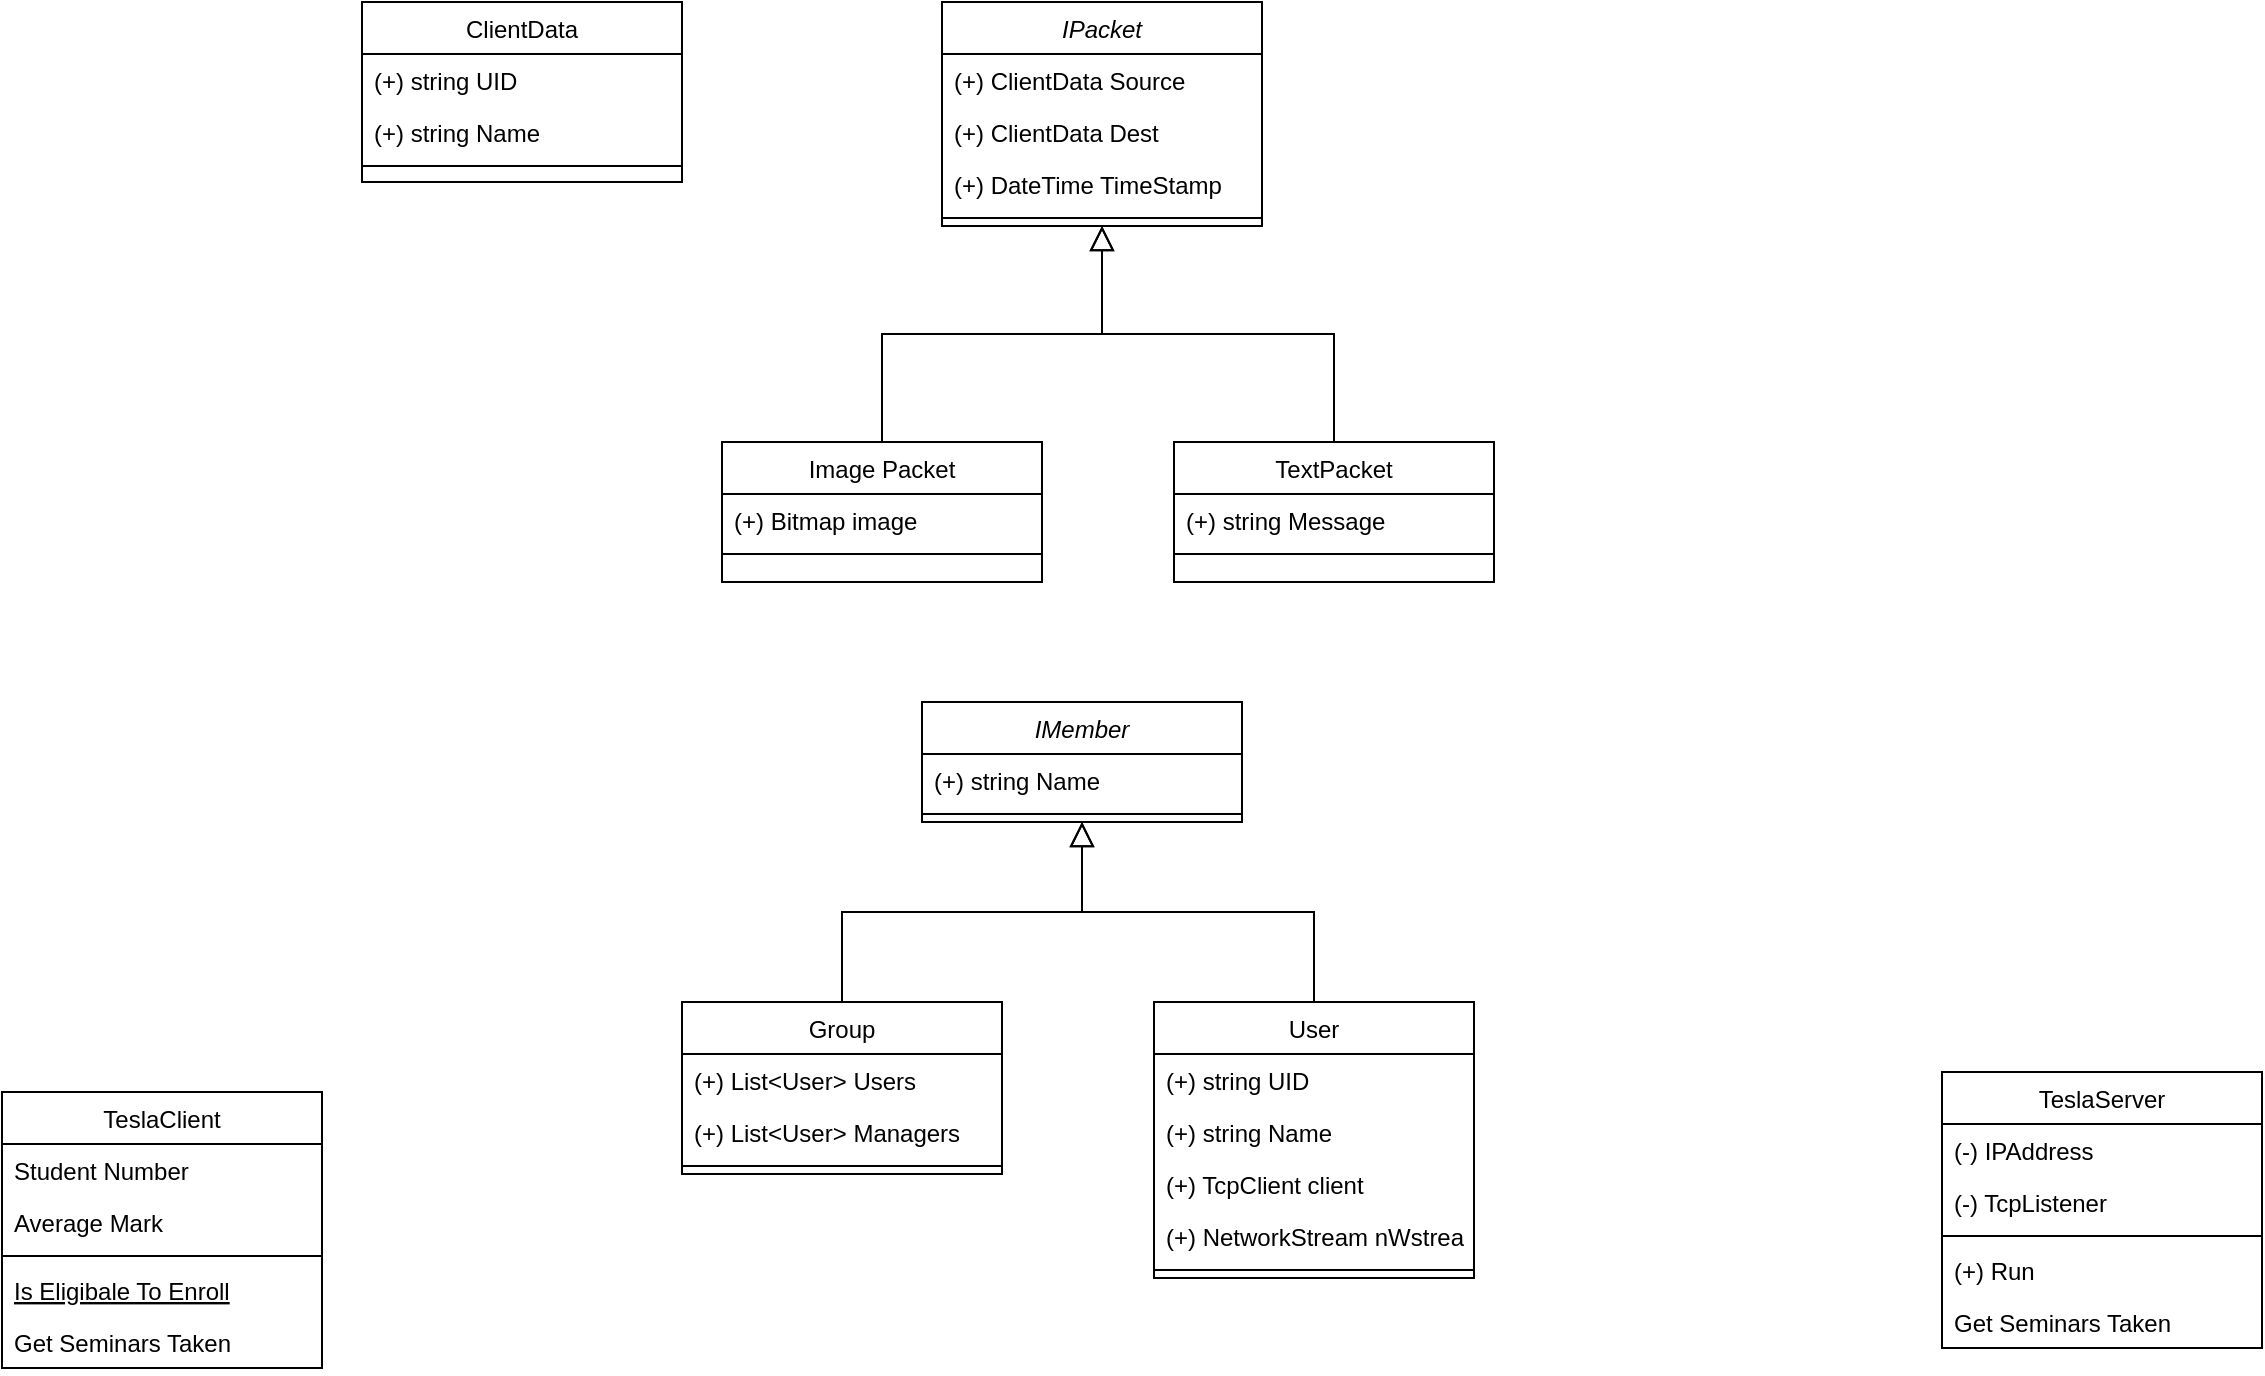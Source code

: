 <mxfile version="13.6.5" type="device"><diagram id="C5RBs43oDa-KdzZeNtuy" name="Page-1"><mxGraphModel dx="2249" dy="762" grid="1" gridSize="10" guides="1" tooltips="1" connect="1" arrows="1" fold="1" page="1" pageScale="1" pageWidth="827" pageHeight="1169" math="0" shadow="0"><root><mxCell id="WIyWlLk6GJQsqaUBKTNV-0"/><mxCell id="WIyWlLk6GJQsqaUBKTNV-1" parent="WIyWlLk6GJQsqaUBKTNV-0"/><mxCell id="zkfFHV4jXpPFQw0GAbJ--12" value="" style="endArrow=block;endSize=10;endFill=0;shadow=0;strokeWidth=1;rounded=0;edgeStyle=elbowEdgeStyle;elbow=vertical;" parent="WIyWlLk6GJQsqaUBKTNV-1" source="zkfFHV4jXpPFQw0GAbJ--6" target="zkfFHV4jXpPFQw0GAbJ--0" edge="1"><mxGeometry width="160" relative="1" as="geometry"><mxPoint x="-20" y="203" as="sourcePoint"/><mxPoint x="-20" y="203" as="targetPoint"/></mxGeometry></mxCell><mxCell id="zkfFHV4jXpPFQw0GAbJ--16" value="" style="endArrow=block;endSize=10;endFill=0;shadow=0;strokeWidth=1;rounded=0;edgeStyle=elbowEdgeStyle;elbow=vertical;" parent="WIyWlLk6GJQsqaUBKTNV-1" source="zkfFHV4jXpPFQw0GAbJ--13" target="zkfFHV4jXpPFQw0GAbJ--0" edge="1"><mxGeometry width="160" relative="1" as="geometry"><mxPoint x="-10" y="373" as="sourcePoint"/><mxPoint x="90" y="271" as="targetPoint"/></mxGeometry></mxCell><mxCell id="zkfFHV4jXpPFQw0GAbJ--0" value="IPacket" style="swimlane;fontStyle=2;align=center;verticalAlign=top;childLayout=stackLayout;horizontal=1;startSize=26;horizontalStack=0;resizeParent=1;resizeLast=0;collapsible=1;marginBottom=0;rounded=0;shadow=0;strokeWidth=1;" parent="WIyWlLk6GJQsqaUBKTNV-1" vertex="1"><mxGeometry x="50" y="50" width="160" height="112" as="geometry"><mxRectangle x="230" y="140" width="160" height="26" as="alternateBounds"/></mxGeometry></mxCell><mxCell id="zkfFHV4jXpPFQw0GAbJ--3" value="(+) ClientData Source" style="text;align=left;verticalAlign=top;spacingLeft=4;spacingRight=4;overflow=hidden;rotatable=0;points=[[0,0.5],[1,0.5]];portConstraint=eastwest;rounded=0;shadow=0;html=0;" parent="zkfFHV4jXpPFQw0GAbJ--0" vertex="1"><mxGeometry y="26" width="160" height="26" as="geometry"/></mxCell><mxCell id="9usyHoR3Ee2jRpnfp24i-18" value="(+) ClientData Dest" style="text;align=left;verticalAlign=top;spacingLeft=4;spacingRight=4;overflow=hidden;rotatable=0;points=[[0,0.5],[1,0.5]];portConstraint=eastwest;rounded=0;shadow=0;html=0;" vertex="1" parent="zkfFHV4jXpPFQw0GAbJ--0"><mxGeometry y="52" width="160" height="26" as="geometry"/></mxCell><mxCell id="9usyHoR3Ee2jRpnfp24i-19" value="(+) DateTime TimeStamp" style="text;align=left;verticalAlign=top;spacingLeft=4;spacingRight=4;overflow=hidden;rotatable=0;points=[[0,0.5],[1,0.5]];portConstraint=eastwest;rounded=0;shadow=0;html=0;" vertex="1" parent="zkfFHV4jXpPFQw0GAbJ--0"><mxGeometry y="78" width="160" height="26" as="geometry"/></mxCell><mxCell id="zkfFHV4jXpPFQw0GAbJ--4" value="" style="line;html=1;strokeWidth=1;align=left;verticalAlign=middle;spacingTop=-1;spacingLeft=3;spacingRight=3;rotatable=0;labelPosition=right;points=[];portConstraint=eastwest;" parent="zkfFHV4jXpPFQw0GAbJ--0" vertex="1"><mxGeometry y="104" width="160" height="8" as="geometry"/></mxCell><mxCell id="9usyHoR3Ee2jRpnfp24i-0" value="TeslaClient" style="swimlane;fontStyle=0;align=center;verticalAlign=top;childLayout=stackLayout;horizontal=1;startSize=26;horizontalStack=0;resizeParent=1;resizeLast=0;collapsible=1;marginBottom=0;rounded=0;shadow=0;strokeWidth=1;" vertex="1" parent="WIyWlLk6GJQsqaUBKTNV-1"><mxGeometry x="-420" y="595" width="160" height="138" as="geometry"><mxRectangle x="130" y="380" width="160" height="26" as="alternateBounds"/></mxGeometry></mxCell><mxCell id="9usyHoR3Ee2jRpnfp24i-1" value="Student Number" style="text;align=left;verticalAlign=top;spacingLeft=4;spacingRight=4;overflow=hidden;rotatable=0;points=[[0,0.5],[1,0.5]];portConstraint=eastwest;" vertex="1" parent="9usyHoR3Ee2jRpnfp24i-0"><mxGeometry y="26" width="160" height="26" as="geometry"/></mxCell><mxCell id="9usyHoR3Ee2jRpnfp24i-2" value="Average Mark" style="text;align=left;verticalAlign=top;spacingLeft=4;spacingRight=4;overflow=hidden;rotatable=0;points=[[0,0.5],[1,0.5]];portConstraint=eastwest;rounded=0;shadow=0;html=0;" vertex="1" parent="9usyHoR3Ee2jRpnfp24i-0"><mxGeometry y="52" width="160" height="26" as="geometry"/></mxCell><mxCell id="9usyHoR3Ee2jRpnfp24i-3" value="" style="line;html=1;strokeWidth=1;align=left;verticalAlign=middle;spacingTop=-1;spacingLeft=3;spacingRight=3;rotatable=0;labelPosition=right;points=[];portConstraint=eastwest;" vertex="1" parent="9usyHoR3Ee2jRpnfp24i-0"><mxGeometry y="78" width="160" height="8" as="geometry"/></mxCell><mxCell id="9usyHoR3Ee2jRpnfp24i-4" value="Is Eligibale To Enroll" style="text;align=left;verticalAlign=top;spacingLeft=4;spacingRight=4;overflow=hidden;rotatable=0;points=[[0,0.5],[1,0.5]];portConstraint=eastwest;fontStyle=4" vertex="1" parent="9usyHoR3Ee2jRpnfp24i-0"><mxGeometry y="86" width="160" height="26" as="geometry"/></mxCell><mxCell id="9usyHoR3Ee2jRpnfp24i-5" value="Get Seminars Taken" style="text;align=left;verticalAlign=top;spacingLeft=4;spacingRight=4;overflow=hidden;rotatable=0;points=[[0,0.5],[1,0.5]];portConstraint=eastwest;" vertex="1" parent="9usyHoR3Ee2jRpnfp24i-0"><mxGeometry y="112" width="160" height="26" as="geometry"/></mxCell><mxCell id="9usyHoR3Ee2jRpnfp24i-6" value="TeslaServer" style="swimlane;fontStyle=0;align=center;verticalAlign=top;childLayout=stackLayout;horizontal=1;startSize=26;horizontalStack=0;resizeParent=1;resizeLast=0;collapsible=1;marginBottom=0;rounded=0;shadow=0;strokeWidth=1;" vertex="1" parent="WIyWlLk6GJQsqaUBKTNV-1"><mxGeometry x="550" y="585" width="160" height="138" as="geometry"><mxRectangle x="130" y="380" width="160" height="26" as="alternateBounds"/></mxGeometry></mxCell><mxCell id="9usyHoR3Ee2jRpnfp24i-7" value="(-) IPAddress" style="text;align=left;verticalAlign=top;spacingLeft=4;spacingRight=4;overflow=hidden;rotatable=0;points=[[0,0.5],[1,0.5]];portConstraint=eastwest;" vertex="1" parent="9usyHoR3Ee2jRpnfp24i-6"><mxGeometry y="26" width="160" height="26" as="geometry"/></mxCell><mxCell id="9usyHoR3Ee2jRpnfp24i-8" value="(-) TcpListener" style="text;align=left;verticalAlign=top;spacingLeft=4;spacingRight=4;overflow=hidden;rotatable=0;points=[[0,0.5],[1,0.5]];portConstraint=eastwest;rounded=0;shadow=0;html=0;" vertex="1" parent="9usyHoR3Ee2jRpnfp24i-6"><mxGeometry y="52" width="160" height="26" as="geometry"/></mxCell><mxCell id="9usyHoR3Ee2jRpnfp24i-9" value="" style="line;html=1;strokeWidth=1;align=left;verticalAlign=middle;spacingTop=-1;spacingLeft=3;spacingRight=3;rotatable=0;labelPosition=right;points=[];portConstraint=eastwest;" vertex="1" parent="9usyHoR3Ee2jRpnfp24i-6"><mxGeometry y="78" width="160" height="8" as="geometry"/></mxCell><mxCell id="9usyHoR3Ee2jRpnfp24i-10" value="(+) Run" style="text;align=left;verticalAlign=top;spacingLeft=4;spacingRight=4;overflow=hidden;rotatable=0;points=[[0,0.5],[1,0.5]];portConstraint=eastwest;fontStyle=0" vertex="1" parent="9usyHoR3Ee2jRpnfp24i-6"><mxGeometry y="86" width="160" height="26" as="geometry"/></mxCell><mxCell id="9usyHoR3Ee2jRpnfp24i-11" value="Get Seminars Taken" style="text;align=left;verticalAlign=top;spacingLeft=4;spacingRight=4;overflow=hidden;rotatable=0;points=[[0,0.5],[1,0.5]];portConstraint=eastwest;" vertex="1" parent="9usyHoR3Ee2jRpnfp24i-6"><mxGeometry y="112" width="160" height="26" as="geometry"/></mxCell><mxCell id="9usyHoR3Ee2jRpnfp24i-12" value="ClientData" style="swimlane;fontStyle=0;align=center;verticalAlign=top;childLayout=stackLayout;horizontal=1;startSize=26;horizontalStack=0;resizeParent=1;resizeLast=0;collapsible=1;marginBottom=0;rounded=0;shadow=0;strokeWidth=1;" vertex="1" parent="WIyWlLk6GJQsqaUBKTNV-1"><mxGeometry x="-240" y="50" width="160" height="90" as="geometry"><mxRectangle x="130" y="380" width="160" height="26" as="alternateBounds"/></mxGeometry></mxCell><mxCell id="9usyHoR3Ee2jRpnfp24i-13" value="(+) string UID" style="text;align=left;verticalAlign=top;spacingLeft=4;spacingRight=4;overflow=hidden;rotatable=0;points=[[0,0.5],[1,0.5]];portConstraint=eastwest;" vertex="1" parent="9usyHoR3Ee2jRpnfp24i-12"><mxGeometry y="26" width="160" height="26" as="geometry"/></mxCell><mxCell id="9usyHoR3Ee2jRpnfp24i-14" value="(+) string Name" style="text;align=left;verticalAlign=top;spacingLeft=4;spacingRight=4;overflow=hidden;rotatable=0;points=[[0,0.5],[1,0.5]];portConstraint=eastwest;rounded=0;shadow=0;html=0;" vertex="1" parent="9usyHoR3Ee2jRpnfp24i-12"><mxGeometry y="52" width="160" height="26" as="geometry"/></mxCell><mxCell id="9usyHoR3Ee2jRpnfp24i-15" value="" style="line;html=1;strokeWidth=1;align=left;verticalAlign=middle;spacingTop=-1;spacingLeft=3;spacingRight=3;rotatable=0;labelPosition=right;points=[];portConstraint=eastwest;" vertex="1" parent="9usyHoR3Ee2jRpnfp24i-12"><mxGeometry y="78" width="160" height="8" as="geometry"/></mxCell><mxCell id="zkfFHV4jXpPFQw0GAbJ--13" value="TextPacket" style="swimlane;fontStyle=0;align=center;verticalAlign=top;childLayout=stackLayout;horizontal=1;startSize=26;horizontalStack=0;resizeParent=1;resizeLast=0;collapsible=1;marginBottom=0;rounded=0;shadow=0;strokeWidth=1;" parent="WIyWlLk6GJQsqaUBKTNV-1" vertex="1"><mxGeometry x="166" y="270" width="160" height="70" as="geometry"><mxRectangle x="340" y="380" width="170" height="26" as="alternateBounds"/></mxGeometry></mxCell><mxCell id="zkfFHV4jXpPFQw0GAbJ--14" value="(+) string Message" style="text;align=left;verticalAlign=top;spacingLeft=4;spacingRight=4;overflow=hidden;rotatable=0;points=[[0,0.5],[1,0.5]];portConstraint=eastwest;" parent="zkfFHV4jXpPFQw0GAbJ--13" vertex="1"><mxGeometry y="26" width="160" height="26" as="geometry"/></mxCell><mxCell id="zkfFHV4jXpPFQw0GAbJ--15" value="" style="line;html=1;strokeWidth=1;align=left;verticalAlign=middle;spacingTop=-1;spacingLeft=3;spacingRight=3;rotatable=0;labelPosition=right;points=[];portConstraint=eastwest;" parent="zkfFHV4jXpPFQw0GAbJ--13" vertex="1"><mxGeometry y="52" width="160" height="8" as="geometry"/></mxCell><mxCell id="zkfFHV4jXpPFQw0GAbJ--6" value="Image Packet" style="swimlane;fontStyle=0;align=center;verticalAlign=top;childLayout=stackLayout;horizontal=1;startSize=26;horizontalStack=0;resizeParent=1;resizeLast=0;collapsible=1;marginBottom=0;rounded=0;shadow=0;strokeWidth=1;" parent="WIyWlLk6GJQsqaUBKTNV-1" vertex="1"><mxGeometry x="-60" y="270" width="160" height="70" as="geometry"><mxRectangle x="130" y="380" width="160" height="26" as="alternateBounds"/></mxGeometry></mxCell><mxCell id="zkfFHV4jXpPFQw0GAbJ--7" value="(+) Bitmap image" style="text;align=left;verticalAlign=top;spacingLeft=4;spacingRight=4;overflow=hidden;rotatable=0;points=[[0,0.5],[1,0.5]];portConstraint=eastwest;" parent="zkfFHV4jXpPFQw0GAbJ--6" vertex="1"><mxGeometry y="26" width="160" height="26" as="geometry"/></mxCell><mxCell id="zkfFHV4jXpPFQw0GAbJ--9" value="" style="line;html=1;strokeWidth=1;align=left;verticalAlign=middle;spacingTop=-1;spacingLeft=3;spacingRight=3;rotatable=0;labelPosition=right;points=[];portConstraint=eastwest;" parent="zkfFHV4jXpPFQw0GAbJ--6" vertex="1"><mxGeometry y="52" width="160" height="8" as="geometry"/></mxCell><mxCell id="9usyHoR3Ee2jRpnfp24i-29" value="" style="endArrow=block;endSize=10;endFill=0;shadow=0;strokeWidth=1;rounded=0;edgeStyle=elbowEdgeStyle;elbow=vertical;" edge="1" parent="WIyWlLk6GJQsqaUBKTNV-1" source="9usyHoR3Ee2jRpnfp24i-39" target="9usyHoR3Ee2jRpnfp24i-31"><mxGeometry width="160" relative="1" as="geometry"><mxPoint x="-30" y="553" as="sourcePoint"/><mxPoint x="-30" y="553" as="targetPoint"/></mxGeometry></mxCell><mxCell id="9usyHoR3Ee2jRpnfp24i-30" value="" style="endArrow=block;endSize=10;endFill=0;shadow=0;strokeWidth=1;rounded=0;edgeStyle=elbowEdgeStyle;elbow=vertical;" edge="1" parent="WIyWlLk6GJQsqaUBKTNV-1" source="9usyHoR3Ee2jRpnfp24i-36" target="9usyHoR3Ee2jRpnfp24i-31"><mxGeometry width="160" relative="1" as="geometry"><mxPoint x="-20" y="723" as="sourcePoint"/><mxPoint x="80" y="621" as="targetPoint"/></mxGeometry></mxCell><mxCell id="9usyHoR3Ee2jRpnfp24i-31" value="IMember" style="swimlane;fontStyle=2;align=center;verticalAlign=top;childLayout=stackLayout;horizontal=1;startSize=26;horizontalStack=0;resizeParent=1;resizeLast=0;collapsible=1;marginBottom=0;rounded=0;shadow=0;strokeWidth=1;" vertex="1" parent="WIyWlLk6GJQsqaUBKTNV-1"><mxGeometry x="40" y="400" width="160" height="60" as="geometry"><mxRectangle x="230" y="140" width="160" height="26" as="alternateBounds"/></mxGeometry></mxCell><mxCell id="9usyHoR3Ee2jRpnfp24i-32" value="(+) string Name" style="text;align=left;verticalAlign=top;spacingLeft=4;spacingRight=4;overflow=hidden;rotatable=0;points=[[0,0.5],[1,0.5]];portConstraint=eastwest;rounded=0;shadow=0;html=0;" vertex="1" parent="9usyHoR3Ee2jRpnfp24i-31"><mxGeometry y="26" width="160" height="26" as="geometry"/></mxCell><mxCell id="9usyHoR3Ee2jRpnfp24i-35" value="" style="line;html=1;strokeWidth=1;align=left;verticalAlign=middle;spacingTop=-1;spacingLeft=3;spacingRight=3;rotatable=0;labelPosition=right;points=[];portConstraint=eastwest;" vertex="1" parent="9usyHoR3Ee2jRpnfp24i-31"><mxGeometry y="52" width="160" height="8" as="geometry"/></mxCell><mxCell id="9usyHoR3Ee2jRpnfp24i-36" value="User" style="swimlane;fontStyle=0;align=center;verticalAlign=top;childLayout=stackLayout;horizontal=1;startSize=26;horizontalStack=0;resizeParent=1;resizeLast=0;collapsible=1;marginBottom=0;rounded=0;shadow=0;strokeWidth=1;" vertex="1" parent="WIyWlLk6GJQsqaUBKTNV-1"><mxGeometry x="156" y="550" width="160" height="138" as="geometry"><mxRectangle x="340" y="380" width="170" height="26" as="alternateBounds"/></mxGeometry></mxCell><mxCell id="9usyHoR3Ee2jRpnfp24i-37" value="(+) string UID" style="text;align=left;verticalAlign=top;spacingLeft=4;spacingRight=4;overflow=hidden;rotatable=0;points=[[0,0.5],[1,0.5]];portConstraint=eastwest;" vertex="1" parent="9usyHoR3Ee2jRpnfp24i-36"><mxGeometry y="26" width="160" height="26" as="geometry"/></mxCell><mxCell id="9usyHoR3Ee2jRpnfp24i-42" value="(+) string Name" style="text;align=left;verticalAlign=top;spacingLeft=4;spacingRight=4;overflow=hidden;rotatable=0;points=[[0,0.5],[1,0.5]];portConstraint=eastwest;" vertex="1" parent="9usyHoR3Ee2jRpnfp24i-36"><mxGeometry y="52" width="160" height="26" as="geometry"/></mxCell><mxCell id="9usyHoR3Ee2jRpnfp24i-43" value="(+) TcpClient client" style="text;align=left;verticalAlign=top;spacingLeft=4;spacingRight=4;overflow=hidden;rotatable=0;points=[[0,0.5],[1,0.5]];portConstraint=eastwest;" vertex="1" parent="9usyHoR3Ee2jRpnfp24i-36"><mxGeometry y="78" width="160" height="26" as="geometry"/></mxCell><mxCell id="9usyHoR3Ee2jRpnfp24i-44" value="(+) NetworkStream nWstream" style="text;align=left;verticalAlign=top;spacingLeft=4;spacingRight=4;overflow=hidden;rotatable=0;points=[[0,0.5],[1,0.5]];portConstraint=eastwest;" vertex="1" parent="9usyHoR3Ee2jRpnfp24i-36"><mxGeometry y="104" width="160" height="26" as="geometry"/></mxCell><mxCell id="9usyHoR3Ee2jRpnfp24i-38" value="" style="line;html=1;strokeWidth=1;align=left;verticalAlign=middle;spacingTop=-1;spacingLeft=3;spacingRight=3;rotatable=0;labelPosition=right;points=[];portConstraint=eastwest;" vertex="1" parent="9usyHoR3Ee2jRpnfp24i-36"><mxGeometry y="130" width="160" height="8" as="geometry"/></mxCell><mxCell id="9usyHoR3Ee2jRpnfp24i-39" value="Group" style="swimlane;fontStyle=0;align=center;verticalAlign=top;childLayout=stackLayout;horizontal=1;startSize=26;horizontalStack=0;resizeParent=1;resizeLast=0;collapsible=1;marginBottom=0;rounded=0;shadow=0;strokeWidth=1;" vertex="1" parent="WIyWlLk6GJQsqaUBKTNV-1"><mxGeometry x="-80" y="550" width="160" height="86" as="geometry"><mxRectangle x="130" y="380" width="160" height="26" as="alternateBounds"/></mxGeometry></mxCell><mxCell id="9usyHoR3Ee2jRpnfp24i-40" value="(+) List&lt;User&gt; Users" style="text;align=left;verticalAlign=top;spacingLeft=4;spacingRight=4;overflow=hidden;rotatable=0;points=[[0,0.5],[1,0.5]];portConstraint=eastwest;" vertex="1" parent="9usyHoR3Ee2jRpnfp24i-39"><mxGeometry y="26" width="160" height="26" as="geometry"/></mxCell><mxCell id="9usyHoR3Ee2jRpnfp24i-45" value="(+) List&lt;User&gt; Managers" style="text;align=left;verticalAlign=top;spacingLeft=4;spacingRight=4;overflow=hidden;rotatable=0;points=[[0,0.5],[1,0.5]];portConstraint=eastwest;" vertex="1" parent="9usyHoR3Ee2jRpnfp24i-39"><mxGeometry y="52" width="160" height="26" as="geometry"/></mxCell><mxCell id="9usyHoR3Ee2jRpnfp24i-41" value="" style="line;html=1;strokeWidth=1;align=left;verticalAlign=middle;spacingTop=-1;spacingLeft=3;spacingRight=3;rotatable=0;labelPosition=right;points=[];portConstraint=eastwest;" vertex="1" parent="9usyHoR3Ee2jRpnfp24i-39"><mxGeometry y="78" width="160" height="8" as="geometry"/></mxCell></root></mxGraphModel></diagram></mxfile>